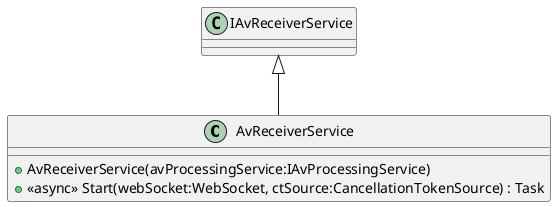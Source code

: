 @startuml
class AvReceiverService {
    + AvReceiverService(avProcessingService:IAvProcessingService)
    + <<async>> Start(webSocket:WebSocket, ctSource:CancellationTokenSource) : Task
}
IAvReceiverService <|-- AvReceiverService
@enduml
